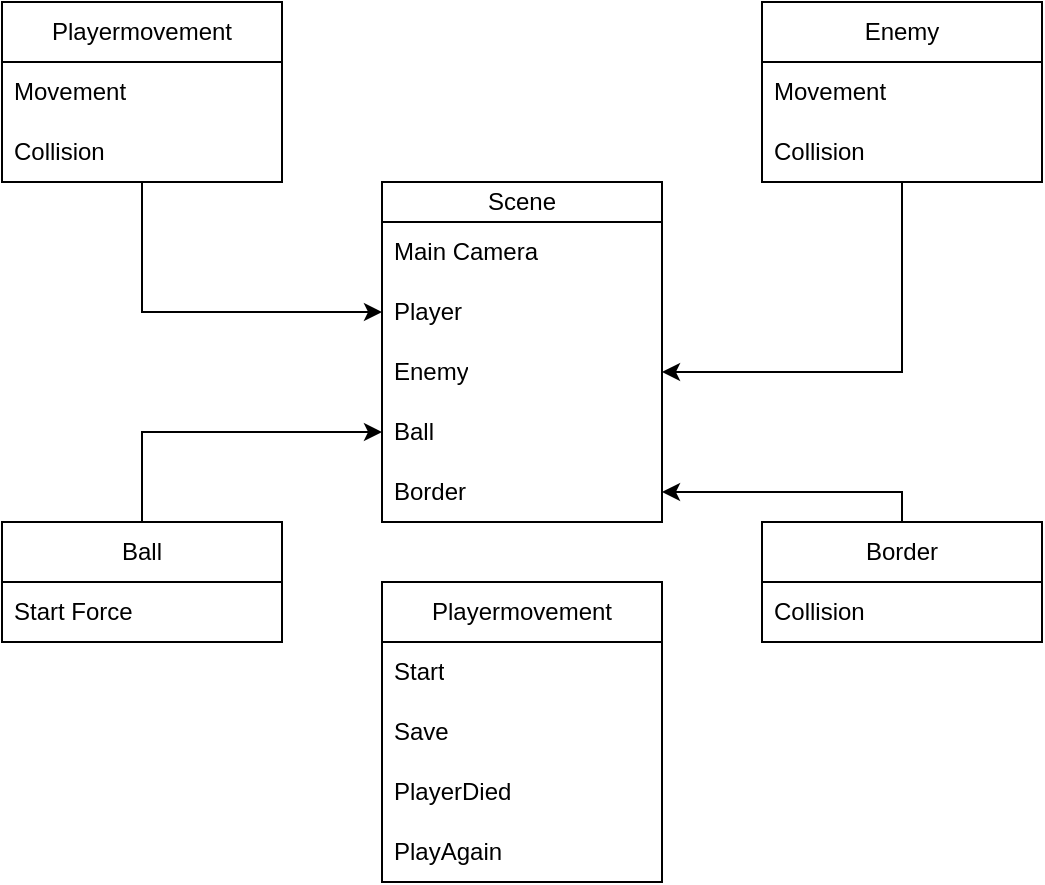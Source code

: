 <mxfile version="20.8.18" type="device"><diagram id="C5RBs43oDa-KdzZeNtuy" name="Page-1"><mxGraphModel dx="1221" dy="585" grid="1" gridSize="10" guides="1" tooltips="1" connect="1" arrows="1" fold="1" page="1" pageScale="1" pageWidth="827" pageHeight="1169" math="0" shadow="0"><root><mxCell id="WIyWlLk6GJQsqaUBKTNV-0"/><mxCell id="WIyWlLk6GJQsqaUBKTNV-1" parent="WIyWlLk6GJQsqaUBKTNV-0"/><mxCell id="5GjLSVF3ecgDaPZPzRgm-0" value="Scene" style="swimlane;fontStyle=0;childLayout=stackLayout;horizontal=1;startSize=20;horizontalStack=0;resizeParent=1;resizeParentMax=0;resizeLast=0;collapsible=1;marginBottom=0;whiteSpace=wrap;html=1;" parent="WIyWlLk6GJQsqaUBKTNV-1" vertex="1"><mxGeometry x="510" y="170" width="140" height="170" as="geometry"><mxRectangle x="460" y="210" width="70" height="30" as="alternateBounds"/></mxGeometry></mxCell><mxCell id="5GjLSVF3ecgDaPZPzRgm-1" value="&lt;div&gt;Main Camera&lt;/div&gt;" style="text;strokeColor=none;fillColor=none;align=left;verticalAlign=middle;spacingLeft=4;spacingRight=4;overflow=hidden;points=[[0,0.5],[1,0.5]];portConstraint=eastwest;rotatable=0;whiteSpace=wrap;html=1;" parent="5GjLSVF3ecgDaPZPzRgm-0" vertex="1"><mxGeometry y="20" width="140" height="30" as="geometry"/></mxCell><mxCell id="5GjLSVF3ecgDaPZPzRgm-2" value="Player" style="text;strokeColor=none;fillColor=none;align=left;verticalAlign=middle;spacingLeft=4;spacingRight=4;overflow=hidden;points=[[0,0.5],[1,0.5]];portConstraint=eastwest;rotatable=0;whiteSpace=wrap;html=1;" parent="5GjLSVF3ecgDaPZPzRgm-0" vertex="1"><mxGeometry y="50" width="140" height="30" as="geometry"/></mxCell><mxCell id="5GjLSVF3ecgDaPZPzRgm-3" value="&lt;div&gt;Enemy&lt;/div&gt;" style="text;strokeColor=none;fillColor=none;align=left;verticalAlign=middle;spacingLeft=4;spacingRight=4;overflow=hidden;points=[[0,0.5],[1,0.5]];portConstraint=eastwest;rotatable=0;whiteSpace=wrap;html=1;" parent="5GjLSVF3ecgDaPZPzRgm-0" vertex="1"><mxGeometry y="80" width="140" height="30" as="geometry"/></mxCell><mxCell id="5GjLSVF3ecgDaPZPzRgm-5" value="Ball" style="text;strokeColor=none;fillColor=none;align=left;verticalAlign=middle;spacingLeft=4;spacingRight=4;overflow=hidden;points=[[0,0.5],[1,0.5]];portConstraint=eastwest;rotatable=0;whiteSpace=wrap;html=1;" parent="5GjLSVF3ecgDaPZPzRgm-0" vertex="1"><mxGeometry y="110" width="140" height="30" as="geometry"/></mxCell><mxCell id="5GjLSVF3ecgDaPZPzRgm-4" value="Border" style="text;strokeColor=none;fillColor=none;align=left;verticalAlign=middle;spacingLeft=4;spacingRight=4;overflow=hidden;points=[[0,0.5],[1,0.5]];portConstraint=eastwest;rotatable=0;whiteSpace=wrap;html=1;" parent="5GjLSVF3ecgDaPZPzRgm-0" vertex="1"><mxGeometry y="140" width="140" height="30" as="geometry"/></mxCell><mxCell id="5GjLSVF3ecgDaPZPzRgm-11" style="edgeStyle=orthogonalEdgeStyle;rounded=0;orthogonalLoop=1;jettySize=auto;html=1;" parent="WIyWlLk6GJQsqaUBKTNV-1" source="5GjLSVF3ecgDaPZPzRgm-7" target="5GjLSVF3ecgDaPZPzRgm-2" edge="1"><mxGeometry relative="1" as="geometry"/></mxCell><mxCell id="5GjLSVF3ecgDaPZPzRgm-7" value="Playermovement" style="swimlane;fontStyle=0;childLayout=stackLayout;horizontal=1;startSize=30;horizontalStack=0;resizeParent=1;resizeParentMax=0;resizeLast=0;collapsible=1;marginBottom=0;whiteSpace=wrap;html=1;" parent="WIyWlLk6GJQsqaUBKTNV-1" vertex="1"><mxGeometry x="320" y="80" width="140" height="90" as="geometry"/></mxCell><mxCell id="5GjLSVF3ecgDaPZPzRgm-8" value="Movement" style="text;strokeColor=none;fillColor=none;align=left;verticalAlign=middle;spacingLeft=4;spacingRight=4;overflow=hidden;points=[[0,0.5],[1,0.5]];portConstraint=eastwest;rotatable=0;whiteSpace=wrap;html=1;" parent="5GjLSVF3ecgDaPZPzRgm-7" vertex="1"><mxGeometry y="30" width="140" height="30" as="geometry"/></mxCell><mxCell id="5GjLSVF3ecgDaPZPzRgm-9" value="Collision" style="text;strokeColor=none;fillColor=none;align=left;verticalAlign=middle;spacingLeft=4;spacingRight=4;overflow=hidden;points=[[0,0.5],[1,0.5]];portConstraint=eastwest;rotatable=0;whiteSpace=wrap;html=1;" parent="5GjLSVF3ecgDaPZPzRgm-7" vertex="1"><mxGeometry y="60" width="140" height="30" as="geometry"/></mxCell><mxCell id="5GjLSVF3ecgDaPZPzRgm-16" style="edgeStyle=orthogonalEdgeStyle;rounded=0;orthogonalLoop=1;jettySize=auto;html=1;entryX=0;entryY=0.5;entryDx=0;entryDy=0;" parent="WIyWlLk6GJQsqaUBKTNV-1" source="5GjLSVF3ecgDaPZPzRgm-12" target="5GjLSVF3ecgDaPZPzRgm-5" edge="1"><mxGeometry relative="1" as="geometry"/></mxCell><mxCell id="5GjLSVF3ecgDaPZPzRgm-12" value="Ball" style="swimlane;fontStyle=0;childLayout=stackLayout;horizontal=1;startSize=30;horizontalStack=0;resizeParent=1;resizeParentMax=0;resizeLast=0;collapsible=1;marginBottom=0;whiteSpace=wrap;html=1;" parent="WIyWlLk6GJQsqaUBKTNV-1" vertex="1"><mxGeometry x="320" y="340" width="140" height="60" as="geometry"/></mxCell><mxCell id="5GjLSVF3ecgDaPZPzRgm-13" value="Start Force" style="text;strokeColor=none;fillColor=none;align=left;verticalAlign=middle;spacingLeft=4;spacingRight=4;overflow=hidden;points=[[0,0.5],[1,0.5]];portConstraint=eastwest;rotatable=0;whiteSpace=wrap;html=1;" parent="5GjLSVF3ecgDaPZPzRgm-12" vertex="1"><mxGeometry y="30" width="140" height="30" as="geometry"/></mxCell><mxCell id="5GjLSVF3ecgDaPZPzRgm-21" style="edgeStyle=orthogonalEdgeStyle;rounded=0;orthogonalLoop=1;jettySize=auto;html=1;" parent="WIyWlLk6GJQsqaUBKTNV-1" source="5GjLSVF3ecgDaPZPzRgm-17" target="5GjLSVF3ecgDaPZPzRgm-4" edge="1"><mxGeometry relative="1" as="geometry"><Array as="points"><mxPoint x="770" y="325"/></Array></mxGeometry></mxCell><mxCell id="5GjLSVF3ecgDaPZPzRgm-17" value="Border" style="swimlane;fontStyle=0;childLayout=stackLayout;horizontal=1;startSize=30;horizontalStack=0;resizeParent=1;resizeParentMax=0;resizeLast=0;collapsible=1;marginBottom=0;whiteSpace=wrap;html=1;" parent="WIyWlLk6GJQsqaUBKTNV-1" vertex="1"><mxGeometry x="700" y="340" width="140" height="60" as="geometry"/></mxCell><mxCell id="5GjLSVF3ecgDaPZPzRgm-18" value="Collision" style="text;strokeColor=none;fillColor=none;align=left;verticalAlign=middle;spacingLeft=4;spacingRight=4;overflow=hidden;points=[[0,0.5],[1,0.5]];portConstraint=eastwest;rotatable=0;whiteSpace=wrap;html=1;" parent="5GjLSVF3ecgDaPZPzRgm-17" vertex="1"><mxGeometry y="30" width="140" height="30" as="geometry"/></mxCell><mxCell id="5GjLSVF3ecgDaPZPzRgm-27" style="edgeStyle=orthogonalEdgeStyle;rounded=0;orthogonalLoop=1;jettySize=auto;html=1;" parent="WIyWlLk6GJQsqaUBKTNV-1" source="5GjLSVF3ecgDaPZPzRgm-24" target="5GjLSVF3ecgDaPZPzRgm-3" edge="1"><mxGeometry relative="1" as="geometry"/></mxCell><mxCell id="5GjLSVF3ecgDaPZPzRgm-24" value="Enemy" style="swimlane;fontStyle=0;childLayout=stackLayout;horizontal=1;startSize=30;horizontalStack=0;resizeParent=1;resizeParentMax=0;resizeLast=0;collapsible=1;marginBottom=0;whiteSpace=wrap;html=1;" parent="WIyWlLk6GJQsqaUBKTNV-1" vertex="1"><mxGeometry x="700" y="80" width="140" height="90" as="geometry"/></mxCell><mxCell id="5GjLSVF3ecgDaPZPzRgm-25" value="Movement" style="text;strokeColor=none;fillColor=none;align=left;verticalAlign=middle;spacingLeft=4;spacingRight=4;overflow=hidden;points=[[0,0.5],[1,0.5]];portConstraint=eastwest;rotatable=0;whiteSpace=wrap;html=1;" parent="5GjLSVF3ecgDaPZPzRgm-24" vertex="1"><mxGeometry y="30" width="140" height="30" as="geometry"/></mxCell><mxCell id="5GjLSVF3ecgDaPZPzRgm-26" value="Collision" style="text;strokeColor=none;fillColor=none;align=left;verticalAlign=middle;spacingLeft=4;spacingRight=4;overflow=hidden;points=[[0,0.5],[1,0.5]];portConstraint=eastwest;rotatable=0;whiteSpace=wrap;html=1;" parent="5GjLSVF3ecgDaPZPzRgm-24" vertex="1"><mxGeometry y="60" width="140" height="30" as="geometry"/></mxCell><mxCell id="25wPWqFX7AymtjfCbaDo-0" value="Playermovement" style="swimlane;fontStyle=0;childLayout=stackLayout;horizontal=1;startSize=30;horizontalStack=0;resizeParent=1;resizeParentMax=0;resizeLast=0;collapsible=1;marginBottom=0;whiteSpace=wrap;html=1;" vertex="1" parent="WIyWlLk6GJQsqaUBKTNV-1"><mxGeometry x="510" y="370" width="140" height="150" as="geometry"/></mxCell><mxCell id="25wPWqFX7AymtjfCbaDo-1" value="Start" style="text;strokeColor=none;fillColor=none;align=left;verticalAlign=middle;spacingLeft=4;spacingRight=4;overflow=hidden;points=[[0,0.5],[1,0.5]];portConstraint=eastwest;rotatable=0;whiteSpace=wrap;html=1;" vertex="1" parent="25wPWqFX7AymtjfCbaDo-0"><mxGeometry y="30" width="140" height="30" as="geometry"/></mxCell><mxCell id="25wPWqFX7AymtjfCbaDo-2" value="&lt;div&gt;Save&lt;span style=&quot;white-space: pre;&quot;&gt;&#9;&lt;/span&gt;&lt;span style=&quot;white-space: pre;&quot;&gt;&#9;&lt;/span&gt;&lt;span style=&quot;white-space: pre;&quot;&gt;&#9;&lt;/span&gt;&lt;/div&gt;" style="text;strokeColor=none;fillColor=none;align=left;verticalAlign=middle;spacingLeft=4;spacingRight=4;overflow=hidden;points=[[0,0.5],[1,0.5]];portConstraint=eastwest;rotatable=0;whiteSpace=wrap;html=1;" vertex="1" parent="25wPWqFX7AymtjfCbaDo-0"><mxGeometry y="60" width="140" height="30" as="geometry"/></mxCell><mxCell id="25wPWqFX7AymtjfCbaDo-3" value="PlayerDied" style="text;strokeColor=none;fillColor=none;align=left;verticalAlign=middle;spacingLeft=4;spacingRight=4;overflow=hidden;points=[[0,0.5],[1,0.5]];portConstraint=eastwest;rotatable=0;whiteSpace=wrap;html=1;" vertex="1" parent="25wPWqFX7AymtjfCbaDo-0"><mxGeometry y="90" width="140" height="30" as="geometry"/></mxCell><mxCell id="25wPWqFX7AymtjfCbaDo-4" value="PlayAgain" style="text;strokeColor=none;fillColor=none;align=left;verticalAlign=middle;spacingLeft=4;spacingRight=4;overflow=hidden;points=[[0,0.5],[1,0.5]];portConstraint=eastwest;rotatable=0;whiteSpace=wrap;html=1;" vertex="1" parent="25wPWqFX7AymtjfCbaDo-0"><mxGeometry y="120" width="140" height="30" as="geometry"/></mxCell></root></mxGraphModel></diagram></mxfile>